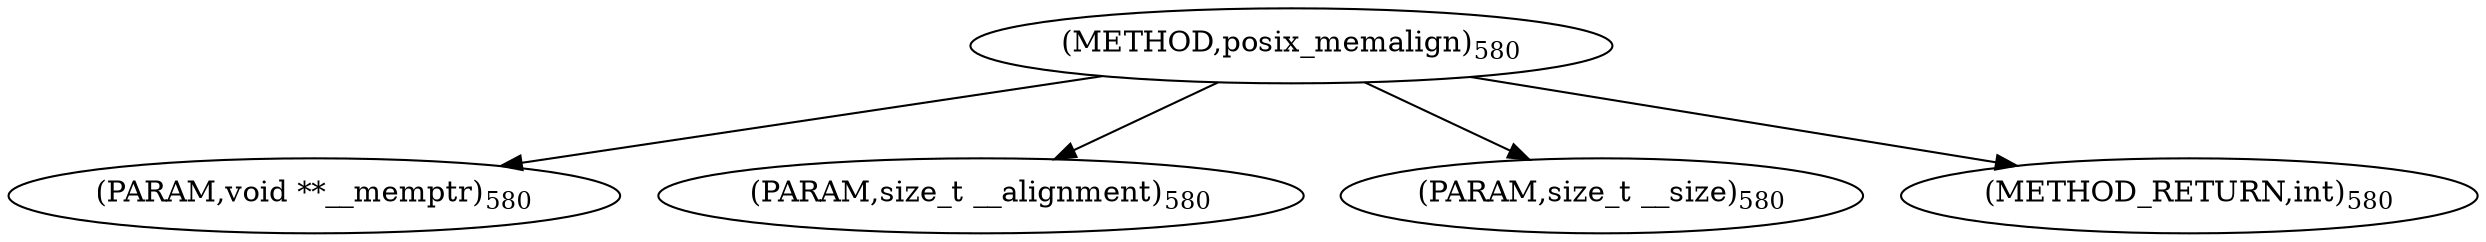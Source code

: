 digraph "posix_memalign" {  
"21808" [label = <(METHOD,posix_memalign)<SUB>580</SUB>> ]
"21809" [label = <(PARAM,void **__memptr)<SUB>580</SUB>> ]
"21810" [label = <(PARAM,size_t __alignment)<SUB>580</SUB>> ]
"21811" [label = <(PARAM,size_t __size)<SUB>580</SUB>> ]
"21812" [label = <(METHOD_RETURN,int)<SUB>580</SUB>> ]
  "21808" -> "21809" 
  "21808" -> "21810" 
  "21808" -> "21811" 
  "21808" -> "21812" 
}
